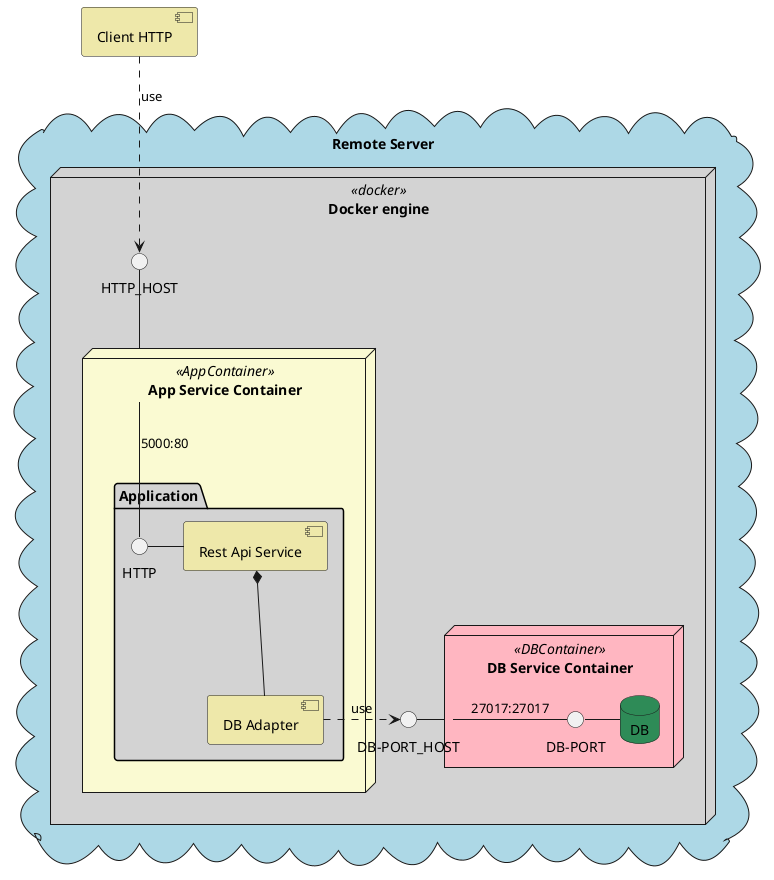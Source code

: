 @startuml Components

' Create the component + interface for REST API
cloud "Remote Server" as RemoteServer {
    node "Docker engine" as Docker <<docker>> {
        node "App Service Container" as AppContainer <<AppContainer>> {
            package Application {
                [Rest Api Service] as ApiService
                interface HTTP as ApiServiceInterface
                ApiServiceInterface - ApiService

                [DB Adapter] as Adapter
                ApiService *-- Adapter 
            }
        }
        AppContainer -down- ApiServiceInterface: 5000:80
        interface HTTP_HOST as ApiServiceInterfaceContainer
        ApiServiceInterfaceContainer -down- AppContainer
        
        node "DB Service Container" as DBContainer <<DBContainer>> {
            interface "DB-PORT" as DBInterface
            database DB {
                
            }
            DB -left- DBInterface
        }
        DBContainer -left- DBInterface: 27017:27017
        interface "DB-PORT_HOST" as DbServiceInterfaceContainer
        DBContainer -left- DbServiceInterfaceContainer
    }
}

' Create the component for HTTP client
[Client HTTP] as Client
Client ..> ApiServiceInterfaceContainer: use
Adapter .right.> DbServiceInterfaceContainer: use


skinparam component {
    backgroundColor PaleGoldenRod
}
skinparam package {
    backgroundColor LightGrey
}
skinparam cloud {
    backgroundColor lightblue
}
skinparam node {
    backgroundColor<<DBContainer>> LightPink
    backgroundColor<<AppContainer>> LightGoldenRodYellow
    backgroundColor<<docker>> LightGray
}
skinparam database {
    backgroundColor SeaGreen
}

@enduml